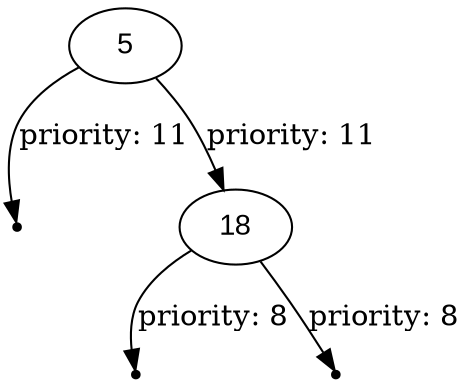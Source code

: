 digraph BinarySearchTree {
    node [fontname = "Arial"];
    null0[shape=point];
    5 -> null0 [label="priority: 11"];
    5 -> 18 [label="priority: 11"];
    null1[shape=point];
    18 -> null1 [label="priority: 8"];
    null2[shape=point];
    18 -> null2 [label="priority: 8"];
}